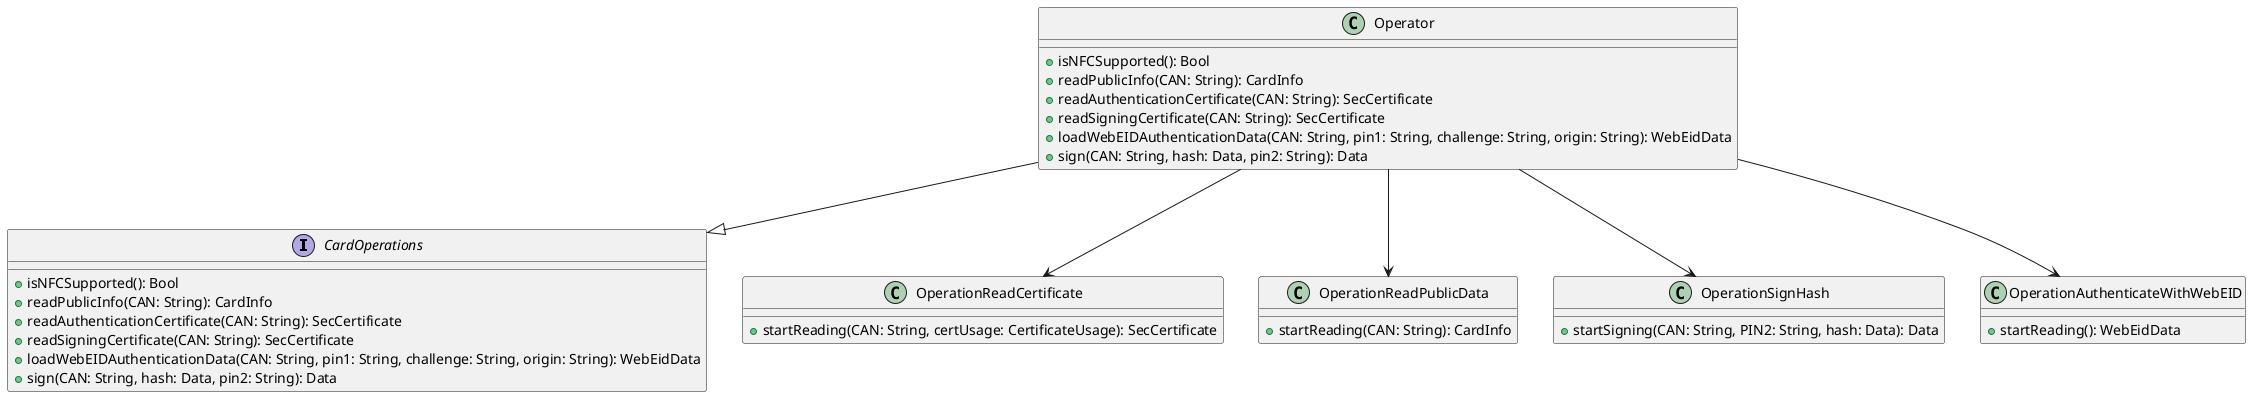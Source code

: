@startuml
' STYLE START

skinparam shadowing false
' STYLE END
set namespaceSeparator none

interface CardOperations {
    + isNFCSupported(): Bool
    + readPublicInfo(CAN: String): CardInfo
    + readAuthenticationCertificate(CAN: String): SecCertificate
    + readSigningCertificate(CAN: String): SecCertificate
    + loadWebEIDAuthenticationData(CAN: String, pin1: String, challenge: String, origin: String): WebEidData
    + sign(CAN: String, hash: Data, pin2: String): Data
}

class Operator {
    + isNFCSupported(): Bool
    + readPublicInfo(CAN: String): CardInfo
    + readAuthenticationCertificate(CAN: String): SecCertificate
    + readSigningCertificate(CAN: String): SecCertificate
    + loadWebEIDAuthenticationData(CAN: String, pin1: String, challenge: String, origin: String): WebEidData
    + sign(CAN: String, hash: Data, pin2: String): Data
}

class OperationReadCertificate {
    + startReading(CAN: String, certUsage: CertificateUsage): SecCertificate
}

class OperationReadPublicData {
    + startReading(CAN: String): CardInfo
}

class OperationSignHash {
    + startSigning(CAN: String, PIN2: String, hash: Data): Data
}

class OperationAuthenticateWithWebEID {
    + startReading(): WebEidData
}

Operator --|> CardOperations

Operator --> OperationReadCertificate
Operator --> OperationReadPublicData
Operator --> OperationSignHash
Operator --> OperationAuthenticateWithWebEID

@enduml